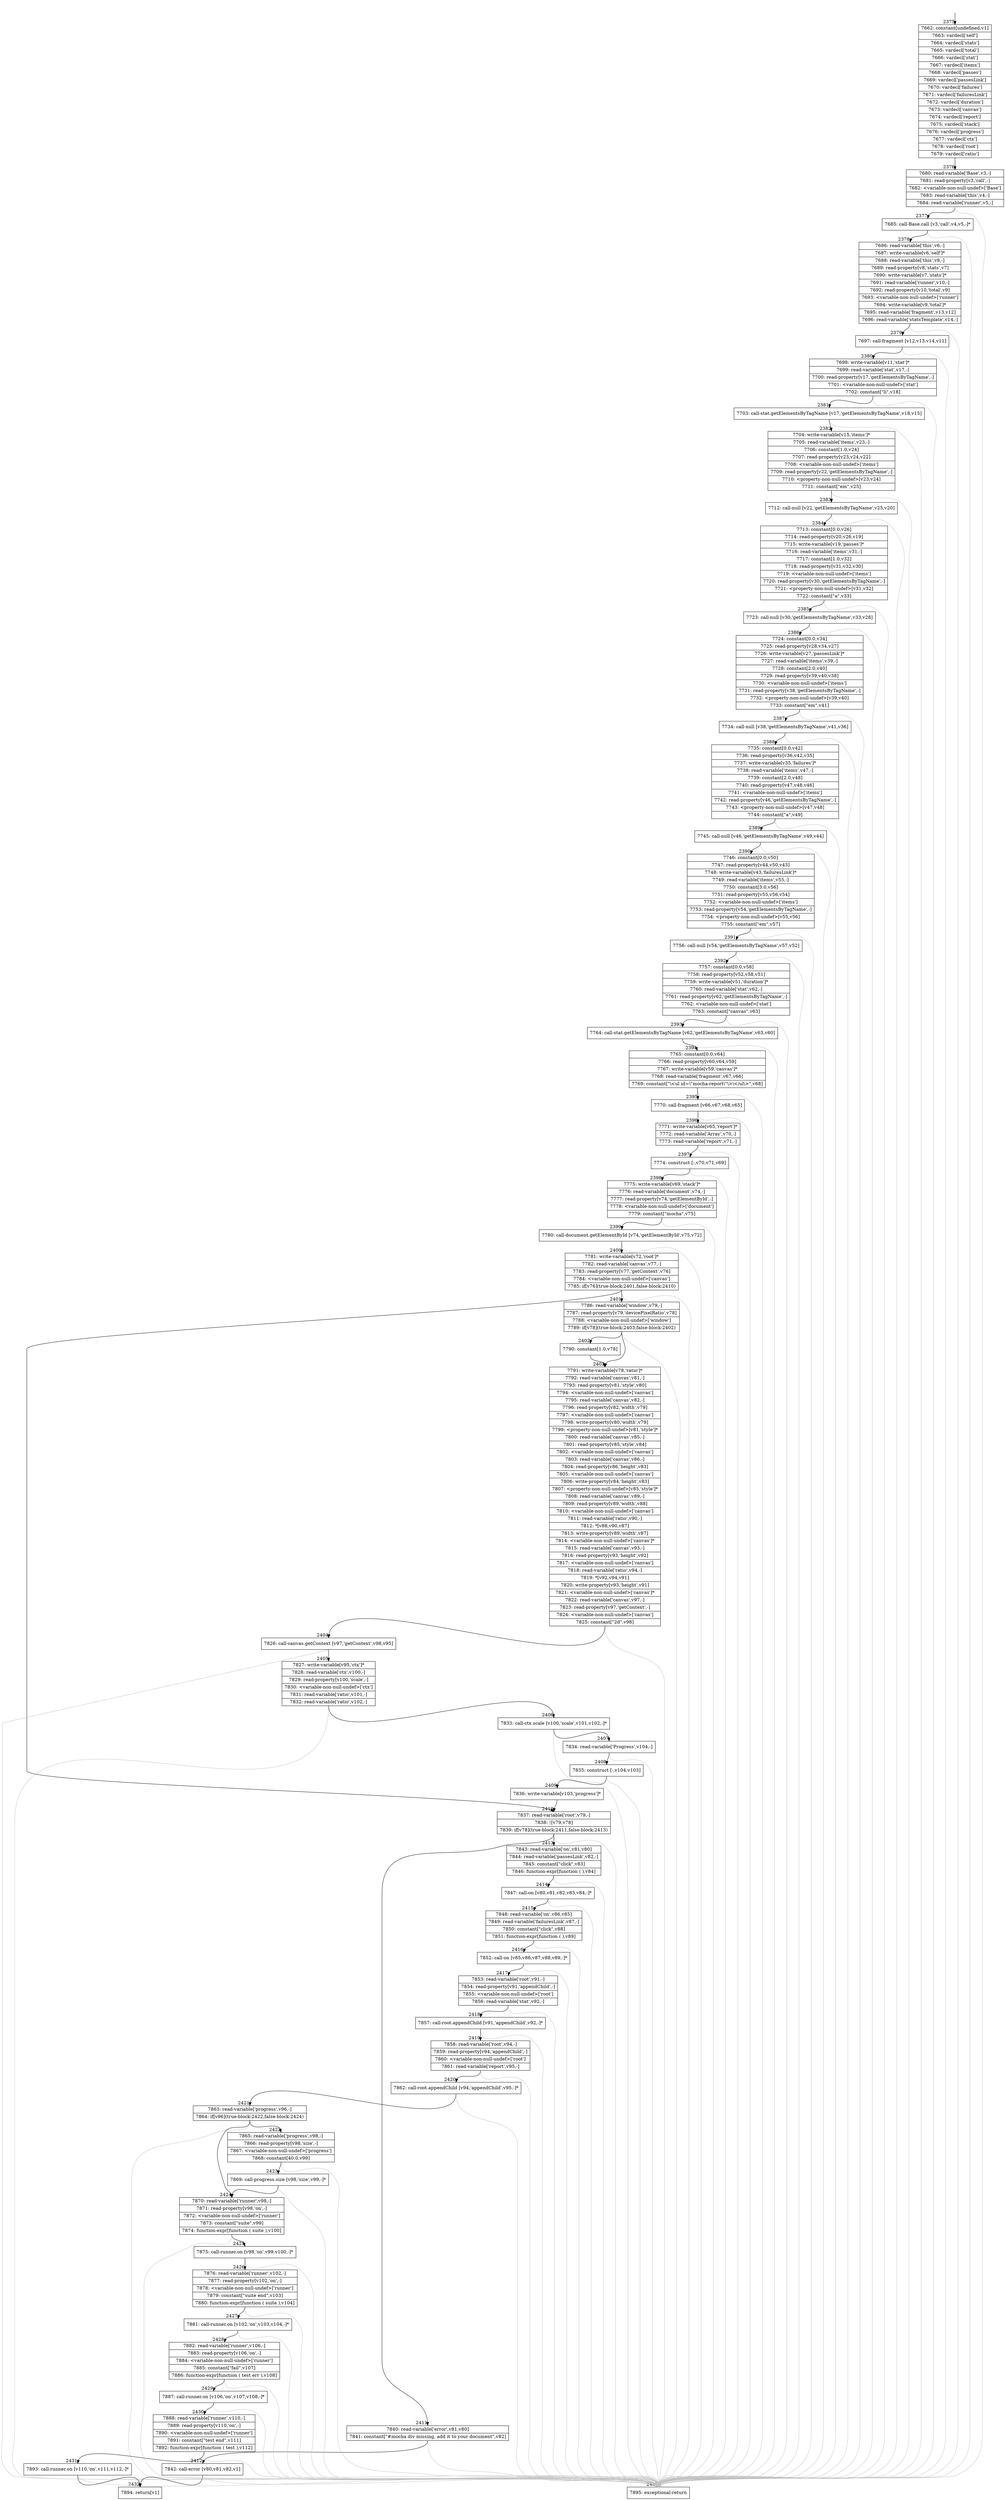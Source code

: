 digraph {
rankdir="TD"
BB_entry201[shape=none,label=""];
BB_entry201 -> BB2375 [tailport=s, headport=n, headlabel="    2375"]
BB2375 [shape=record label="{7662: constant[undefined,v1]|7663: vardecl['self']|7664: vardecl['stats']|7665: vardecl['total']|7666: vardecl['stat']|7667: vardecl['items']|7668: vardecl['passes']|7669: vardecl['passesLink']|7670: vardecl['failures']|7671: vardecl['failuresLink']|7672: vardecl['duration']|7673: vardecl['canvas']|7674: vardecl['report']|7675: vardecl['stack']|7676: vardecl['progress']|7677: vardecl['ctx']|7678: vardecl['root']|7679: vardecl['ratio']}" ] 
BB2375 -> BB2376 [tailport=s, headport=n, headlabel="      2376"]
BB2376 [shape=record label="{7680: read-variable['Base',v3,-]|7681: read-property[v3,'call',-]|7682: \<variable-non-null-undef\>['Base']|7683: read-variable['this',v4,-]|7684: read-variable['runner',v5,-]}" ] 
BB2376 -> BB2377 [tailport=s, headport=n, headlabel="      2377"]
BB2376 -> BB2433 [tailport=s, headport=n, color=gray, headlabel="      2433"]
BB2377 [shape=record label="{7685: call-Base.call [v3,'call',v4,v5,-]*}" ] 
BB2377 -> BB2378 [tailport=s, headport=n, headlabel="      2378"]
BB2377 -> BB2433 [tailport=s, headport=n, color=gray]
BB2378 [shape=record label="{7686: read-variable['this',v6,-]|7687: write-variable[v6,'self']*|7688: read-variable['this',v8,-]|7689: read-property[v8,'stats',v7]|7690: write-variable[v7,'stats']*|7691: read-variable['runner',v10,-]|7692: read-property[v10,'total',v9]|7693: \<variable-non-null-undef\>['runner']|7694: write-variable[v9,'total']*|7695: read-variable['fragment',v13,v12]|7696: read-variable['statsTemplate',v14,-]}" ] 
BB2378 -> BB2379 [tailport=s, headport=n, headlabel="      2379"]
BB2378 -> BB2433 [tailport=s, headport=n, color=gray]
BB2379 [shape=record label="{7697: call-fragment [v12,v13,v14,v11]}" ] 
BB2379 -> BB2380 [tailport=s, headport=n, headlabel="      2380"]
BB2379 -> BB2433 [tailport=s, headport=n, color=gray]
BB2380 [shape=record label="{7698: write-variable[v11,'stat']*|7699: read-variable['stat',v17,-]|7700: read-property[v17,'getElementsByTagName',-]|7701: \<variable-non-null-undef\>['stat']|7702: constant[\"li\",v18]}" ] 
BB2380 -> BB2381 [tailport=s, headport=n, headlabel="      2381"]
BB2380 -> BB2433 [tailport=s, headport=n, color=gray]
BB2381 [shape=record label="{7703: call-stat.getElementsByTagName [v17,'getElementsByTagName',v18,v15]}" ] 
BB2381 -> BB2382 [tailport=s, headport=n, headlabel="      2382"]
BB2381 -> BB2433 [tailport=s, headport=n, color=gray]
BB2382 [shape=record label="{7704: write-variable[v15,'items']*|7705: read-variable['items',v23,-]|7706: constant[1.0,v24]|7707: read-property[v23,v24,v22]|7708: \<variable-non-null-undef\>['items']|7709: read-property[v22,'getElementsByTagName',-]|7710: \<property-non-null-undef\>[v23,v24]|7711: constant[\"em\",v25]}" ] 
BB2382 -> BB2383 [tailport=s, headport=n, headlabel="      2383"]
BB2382 -> BB2433 [tailport=s, headport=n, color=gray]
BB2383 [shape=record label="{7712: call-null [v22,'getElementsByTagName',v25,v20]}" ] 
BB2383 -> BB2384 [tailport=s, headport=n, headlabel="      2384"]
BB2383 -> BB2433 [tailport=s, headport=n, color=gray]
BB2384 [shape=record label="{7713: constant[0.0,v26]|7714: read-property[v20,v26,v19]|7715: write-variable[v19,'passes']*|7716: read-variable['items',v31,-]|7717: constant[1.0,v32]|7718: read-property[v31,v32,v30]|7719: \<variable-non-null-undef\>['items']|7720: read-property[v30,'getElementsByTagName',-]|7721: \<property-non-null-undef\>[v31,v32]|7722: constant[\"a\",v33]}" ] 
BB2384 -> BB2385 [tailport=s, headport=n, headlabel="      2385"]
BB2384 -> BB2433 [tailport=s, headport=n, color=gray]
BB2385 [shape=record label="{7723: call-null [v30,'getElementsByTagName',v33,v28]}" ] 
BB2385 -> BB2386 [tailport=s, headport=n, headlabel="      2386"]
BB2385 -> BB2433 [tailport=s, headport=n, color=gray]
BB2386 [shape=record label="{7724: constant[0.0,v34]|7725: read-property[v28,v34,v27]|7726: write-variable[v27,'passesLink']*|7727: read-variable['items',v39,-]|7728: constant[2.0,v40]|7729: read-property[v39,v40,v38]|7730: \<variable-non-null-undef\>['items']|7731: read-property[v38,'getElementsByTagName',-]|7732: \<property-non-null-undef\>[v39,v40]|7733: constant[\"em\",v41]}" ] 
BB2386 -> BB2387 [tailport=s, headport=n, headlabel="      2387"]
BB2386 -> BB2433 [tailport=s, headport=n, color=gray]
BB2387 [shape=record label="{7734: call-null [v38,'getElementsByTagName',v41,v36]}" ] 
BB2387 -> BB2388 [tailport=s, headport=n, headlabel="      2388"]
BB2387 -> BB2433 [tailport=s, headport=n, color=gray]
BB2388 [shape=record label="{7735: constant[0.0,v42]|7736: read-property[v36,v42,v35]|7737: write-variable[v35,'failures']*|7738: read-variable['items',v47,-]|7739: constant[2.0,v48]|7740: read-property[v47,v48,v46]|7741: \<variable-non-null-undef\>['items']|7742: read-property[v46,'getElementsByTagName',-]|7743: \<property-non-null-undef\>[v47,v48]|7744: constant[\"a\",v49]}" ] 
BB2388 -> BB2389 [tailport=s, headport=n, headlabel="      2389"]
BB2388 -> BB2433 [tailport=s, headport=n, color=gray]
BB2389 [shape=record label="{7745: call-null [v46,'getElementsByTagName',v49,v44]}" ] 
BB2389 -> BB2390 [tailport=s, headport=n, headlabel="      2390"]
BB2389 -> BB2433 [tailport=s, headport=n, color=gray]
BB2390 [shape=record label="{7746: constant[0.0,v50]|7747: read-property[v44,v50,v43]|7748: write-variable[v43,'failuresLink']*|7749: read-variable['items',v55,-]|7750: constant[3.0,v56]|7751: read-property[v55,v56,v54]|7752: \<variable-non-null-undef\>['items']|7753: read-property[v54,'getElementsByTagName',-]|7754: \<property-non-null-undef\>[v55,v56]|7755: constant[\"em\",v57]}" ] 
BB2390 -> BB2391 [tailport=s, headport=n, headlabel="      2391"]
BB2390 -> BB2433 [tailport=s, headport=n, color=gray]
BB2391 [shape=record label="{7756: call-null [v54,'getElementsByTagName',v57,v52]}" ] 
BB2391 -> BB2392 [tailport=s, headport=n, headlabel="      2392"]
BB2391 -> BB2433 [tailport=s, headport=n, color=gray]
BB2392 [shape=record label="{7757: constant[0.0,v58]|7758: read-property[v52,v58,v51]|7759: write-variable[v51,'duration']*|7760: read-variable['stat',v62,-]|7761: read-property[v62,'getElementsByTagName',-]|7762: \<variable-non-null-undef\>['stat']|7763: constant[\"canvas\",v63]}" ] 
BB2392 -> BB2393 [tailport=s, headport=n, headlabel="      2393"]
BB2392 -> BB2433 [tailport=s, headport=n, color=gray]
BB2393 [shape=record label="{7764: call-stat.getElementsByTagName [v62,'getElementsByTagName',v63,v60]}" ] 
BB2393 -> BB2394 [tailport=s, headport=n, headlabel="      2394"]
BB2393 -> BB2433 [tailport=s, headport=n, color=gray]
BB2394 [shape=record label="{7765: constant[0.0,v64]|7766: read-property[v60,v64,v59]|7767: write-variable[v59,'canvas']*|7768: read-variable['fragment',v67,v66]|7769: constant[\"\\\<ul id=\\\"mocha-report\\\"\\\>\\\</ul\\\>\",v68]}" ] 
BB2394 -> BB2395 [tailport=s, headport=n, headlabel="      2395"]
BB2394 -> BB2433 [tailport=s, headport=n, color=gray]
BB2395 [shape=record label="{7770: call-fragment [v66,v67,v68,v65]}" ] 
BB2395 -> BB2396 [tailport=s, headport=n, headlabel="      2396"]
BB2395 -> BB2433 [tailport=s, headport=n, color=gray]
BB2396 [shape=record label="{7771: write-variable[v65,'report']*|7772: read-variable['Array',v70,-]|7773: read-variable['report',v71,-]}" ] 
BB2396 -> BB2397 [tailport=s, headport=n, headlabel="      2397"]
BB2396 -> BB2433 [tailport=s, headport=n, color=gray]
BB2397 [shape=record label="{7774: construct [-,v70,v71,v69]}" ] 
BB2397 -> BB2398 [tailport=s, headport=n, headlabel="      2398"]
BB2397 -> BB2433 [tailport=s, headport=n, color=gray]
BB2398 [shape=record label="{7775: write-variable[v69,'stack']*|7776: read-variable['document',v74,-]|7777: read-property[v74,'getElementById',-]|7778: \<variable-non-null-undef\>['document']|7779: constant[\"mocha\",v75]}" ] 
BB2398 -> BB2399 [tailport=s, headport=n, headlabel="      2399"]
BB2398 -> BB2433 [tailport=s, headport=n, color=gray]
BB2399 [shape=record label="{7780: call-document.getElementById [v74,'getElementById',v75,v72]}" ] 
BB2399 -> BB2400 [tailport=s, headport=n, headlabel="      2400"]
BB2399 -> BB2433 [tailport=s, headport=n, color=gray]
BB2400 [shape=record label="{7781: write-variable[v72,'root']*|7782: read-variable['canvas',v77,-]|7783: read-property[v77,'getContext',v76]|7784: \<variable-non-null-undef\>['canvas']|7785: if[v76](true-block:2401,false-block:2410)}" ] 
BB2400 -> BB2401 [tailport=s, headport=n, headlabel="      2401"]
BB2400 -> BB2410 [tailport=s, headport=n, headlabel="      2410"]
BB2400 -> BB2433 [tailport=s, headport=n, color=gray]
BB2401 [shape=record label="{7786: read-variable['window',v79,-]|7787: read-property[v79,'devicePixelRatio',v78]|7788: \<variable-non-null-undef\>['window']|7789: if[v78](true-block:2403,false-block:2402)}" ] 
BB2401 -> BB2403 [tailport=s, headport=n, headlabel="      2403"]
BB2401 -> BB2402 [tailport=s, headport=n, headlabel="      2402"]
BB2401 -> BB2433 [tailport=s, headport=n, color=gray]
BB2402 [shape=record label="{7790: constant[1.0,v78]}" ] 
BB2402 -> BB2403 [tailport=s, headport=n]
BB2403 [shape=record label="{7791: write-variable[v78,'ratio']*|7792: read-variable['canvas',v81,-]|7793: read-property[v81,'style',v80]|7794: \<variable-non-null-undef\>['canvas']|7795: read-variable['canvas',v82,-]|7796: read-property[v82,'width',v79]|7797: \<variable-non-null-undef\>['canvas']|7798: write-property[v80,'width',v79]|7799: \<property-non-null-undef\>[v81,'style']*|7800: read-variable['canvas',v85,-]|7801: read-property[v85,'style',v84]|7802: \<variable-non-null-undef\>['canvas']|7803: read-variable['canvas',v86,-]|7804: read-property[v86,'height',v83]|7805: \<variable-non-null-undef\>['canvas']|7806: write-property[v84,'height',v83]|7807: \<property-non-null-undef\>[v85,'style']*|7808: read-variable['canvas',v89,-]|7809: read-property[v89,'width',v88]|7810: \<variable-non-null-undef\>['canvas']|7811: read-variable['ratio',v90,-]|7812: *[v88,v90,v87]|7813: write-property[v89,'width',v87]|7814: \<variable-non-null-undef\>['canvas']*|7815: read-variable['canvas',v93,-]|7816: read-property[v93,'height',v92]|7817: \<variable-non-null-undef\>['canvas']|7818: read-variable['ratio',v94,-]|7819: *[v92,v94,v91]|7820: write-property[v93,'height',v91]|7821: \<variable-non-null-undef\>['canvas']*|7822: read-variable['canvas',v97,-]|7823: read-property[v97,'getContext',-]|7824: \<variable-non-null-undef\>['canvas']|7825: constant[\"2d\",v98]}" ] 
BB2403 -> BB2404 [tailport=s, headport=n, headlabel="      2404"]
BB2403 -> BB2433 [tailport=s, headport=n, color=gray]
BB2404 [shape=record label="{7826: call-canvas.getContext [v97,'getContext',v98,v95]}" ] 
BB2404 -> BB2405 [tailport=s, headport=n, headlabel="      2405"]
BB2404 -> BB2433 [tailport=s, headport=n, color=gray]
BB2405 [shape=record label="{7827: write-variable[v95,'ctx']*|7828: read-variable['ctx',v100,-]|7829: read-property[v100,'scale',-]|7830: \<variable-non-null-undef\>['ctx']|7831: read-variable['ratio',v101,-]|7832: read-variable['ratio',v102,-]}" ] 
BB2405 -> BB2406 [tailport=s, headport=n, headlabel="      2406"]
BB2405 -> BB2433 [tailport=s, headport=n, color=gray]
BB2406 [shape=record label="{7833: call-ctx.scale [v100,'scale',v101,v102,-]*}" ] 
BB2406 -> BB2407 [tailport=s, headport=n, headlabel="      2407"]
BB2406 -> BB2433 [tailport=s, headport=n, color=gray]
BB2407 [shape=record label="{7834: read-variable['Progress',v104,-]}" ] 
BB2407 -> BB2408 [tailport=s, headport=n, headlabel="      2408"]
BB2407 -> BB2433 [tailport=s, headport=n, color=gray]
BB2408 [shape=record label="{7835: construct [-,v104,v103]}" ] 
BB2408 -> BB2409 [tailport=s, headport=n, headlabel="      2409"]
BB2408 -> BB2433 [tailport=s, headport=n, color=gray]
BB2409 [shape=record label="{7836: write-variable[v103,'progress']*}" ] 
BB2409 -> BB2410 [tailport=s, headport=n]
BB2410 [shape=record label="{7837: read-variable['root',v79,-]|7838: ![v79,v78]|7839: if[v78](true-block:2411,false-block:2413)}" ] 
BB2410 -> BB2411 [tailport=s, headport=n, headlabel="      2411"]
BB2410 -> BB2413 [tailport=s, headport=n, headlabel="      2413"]
BB2410 -> BB2433 [tailport=s, headport=n, color=gray]
BB2411 [shape=record label="{7840: read-variable['error',v81,v80]|7841: constant[\"#mocha div missing, add it to your document\",v82]}" ] 
BB2411 -> BB2412 [tailport=s, headport=n, headlabel="      2412"]
BB2411 -> BB2433 [tailport=s, headport=n, color=gray]
BB2412 [shape=record label="{7842: call-error [v80,v81,v82,v1]}" ] 
BB2412 -> BB2432 [tailport=s, headport=n, headlabel="      2432"]
BB2412 -> BB2433 [tailport=s, headport=n, color=gray]
BB2413 [shape=record label="{7843: read-variable['on',v81,v80]|7844: read-variable['passesLink',v82,-]|7845: constant[\"click\",v83]|7846: function-expr[function ( ),v84]}" ] 
BB2413 -> BB2414 [tailport=s, headport=n, headlabel="      2414"]
BB2413 -> BB2433 [tailport=s, headport=n, color=gray]
BB2414 [shape=record label="{7847: call-on [v80,v81,v82,v83,v84,-]*}" ] 
BB2414 -> BB2415 [tailport=s, headport=n, headlabel="      2415"]
BB2414 -> BB2433 [tailport=s, headport=n, color=gray]
BB2415 [shape=record label="{7848: read-variable['on',v86,v85]|7849: read-variable['failuresLink',v87,-]|7850: constant[\"click\",v88]|7851: function-expr[function ( ),v89]}" ] 
BB2415 -> BB2416 [tailport=s, headport=n, headlabel="      2416"]
BB2415 -> BB2433 [tailport=s, headport=n, color=gray]
BB2416 [shape=record label="{7852: call-on [v85,v86,v87,v88,v89,-]*}" ] 
BB2416 -> BB2417 [tailport=s, headport=n, headlabel="      2417"]
BB2416 -> BB2433 [tailport=s, headport=n, color=gray]
BB2417 [shape=record label="{7853: read-variable['root',v91,-]|7854: read-property[v91,'appendChild',-]|7855: \<variable-non-null-undef\>['root']|7856: read-variable['stat',v92,-]}" ] 
BB2417 -> BB2418 [tailport=s, headport=n, headlabel="      2418"]
BB2417 -> BB2433 [tailport=s, headport=n, color=gray]
BB2418 [shape=record label="{7857: call-root.appendChild [v91,'appendChild',v92,-]*}" ] 
BB2418 -> BB2419 [tailport=s, headport=n, headlabel="      2419"]
BB2418 -> BB2433 [tailport=s, headport=n, color=gray]
BB2419 [shape=record label="{7858: read-variable['root',v94,-]|7859: read-property[v94,'appendChild',-]|7860: \<variable-non-null-undef\>['root']|7861: read-variable['report',v95,-]}" ] 
BB2419 -> BB2420 [tailport=s, headport=n, headlabel="      2420"]
BB2419 -> BB2433 [tailport=s, headport=n, color=gray]
BB2420 [shape=record label="{7862: call-root.appendChild [v94,'appendChild',v95,-]*}" ] 
BB2420 -> BB2421 [tailport=s, headport=n, headlabel="      2421"]
BB2420 -> BB2433 [tailport=s, headport=n, color=gray]
BB2421 [shape=record label="{7863: read-variable['progress',v96,-]|7864: if[v96](true-block:2422,false-block:2424)}" ] 
BB2421 -> BB2422 [tailport=s, headport=n, headlabel="      2422"]
BB2421 -> BB2424 [tailport=s, headport=n, headlabel="      2424"]
BB2421 -> BB2433 [tailport=s, headport=n, color=gray]
BB2422 [shape=record label="{7865: read-variable['progress',v98,-]|7866: read-property[v98,'size',-]|7867: \<variable-non-null-undef\>['progress']|7868: constant[40.0,v99]}" ] 
BB2422 -> BB2423 [tailport=s, headport=n, headlabel="      2423"]
BB2422 -> BB2433 [tailport=s, headport=n, color=gray]
BB2423 [shape=record label="{7869: call-progress.size [v98,'size',v99,-]*}" ] 
BB2423 -> BB2424 [tailport=s, headport=n]
BB2423 -> BB2433 [tailport=s, headport=n, color=gray]
BB2424 [shape=record label="{7870: read-variable['runner',v98,-]|7871: read-property[v98,'on',-]|7872: \<variable-non-null-undef\>['runner']|7873: constant[\"suite\",v99]|7874: function-expr[function ( suite ),v100]}" ] 
BB2424 -> BB2425 [tailport=s, headport=n, headlabel="      2425"]
BB2424 -> BB2433 [tailport=s, headport=n, color=gray]
BB2425 [shape=record label="{7875: call-runner.on [v98,'on',v99,v100,-]*}" ] 
BB2425 -> BB2426 [tailport=s, headport=n, headlabel="      2426"]
BB2425 -> BB2433 [tailport=s, headport=n, color=gray]
BB2426 [shape=record label="{7876: read-variable['runner',v102,-]|7877: read-property[v102,'on',-]|7878: \<variable-non-null-undef\>['runner']|7879: constant[\"suite end\",v103]|7880: function-expr[function ( suite ),v104]}" ] 
BB2426 -> BB2427 [tailport=s, headport=n, headlabel="      2427"]
BB2426 -> BB2433 [tailport=s, headport=n, color=gray]
BB2427 [shape=record label="{7881: call-runner.on [v102,'on',v103,v104,-]*}" ] 
BB2427 -> BB2428 [tailport=s, headport=n, headlabel="      2428"]
BB2427 -> BB2433 [tailport=s, headport=n, color=gray]
BB2428 [shape=record label="{7882: read-variable['runner',v106,-]|7883: read-property[v106,'on',-]|7884: \<variable-non-null-undef\>['runner']|7885: constant[\"fail\",v107]|7886: function-expr[function ( test err ),v108]}" ] 
BB2428 -> BB2429 [tailport=s, headport=n, headlabel="      2429"]
BB2428 -> BB2433 [tailport=s, headport=n, color=gray]
BB2429 [shape=record label="{7887: call-runner.on [v106,'on',v107,v108,-]*}" ] 
BB2429 -> BB2430 [tailport=s, headport=n, headlabel="      2430"]
BB2429 -> BB2433 [tailport=s, headport=n, color=gray]
BB2430 [shape=record label="{7888: read-variable['runner',v110,-]|7889: read-property[v110,'on',-]|7890: \<variable-non-null-undef\>['runner']|7891: constant[\"test end\",v111]|7892: function-expr[function ( test ),v112]}" ] 
BB2430 -> BB2431 [tailport=s, headport=n, headlabel="      2431"]
BB2430 -> BB2433 [tailport=s, headport=n, color=gray]
BB2431 [shape=record label="{7893: call-runner.on [v110,'on',v111,v112,-]*}" ] 
BB2431 -> BB2432 [tailport=s, headport=n]
BB2431 -> BB2433 [tailport=s, headport=n, color=gray]
BB2432 [shape=record label="{7894: return[v1]}" ] 
BB2433 [shape=record label="{7895: exceptional-return}" ] 
//#$~ 2822
}
